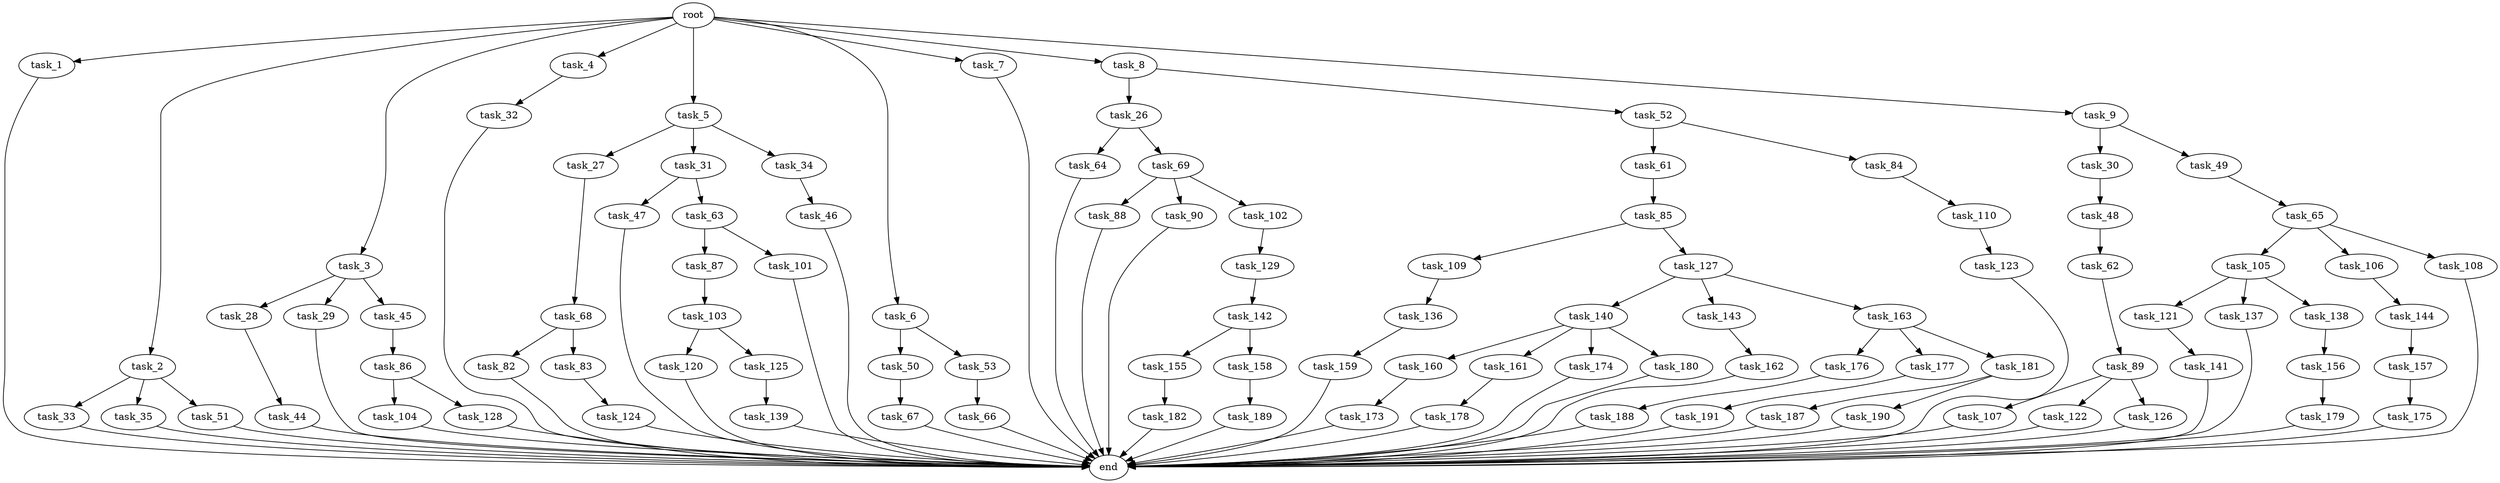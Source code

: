 digraph G {
  root [size="0.000000"];
  task_1 [size="10.240000"];
  task_2 [size="10.240000"];
  task_3 [size="10.240000"];
  task_4 [size="10.240000"];
  task_5 [size="10.240000"];
  task_6 [size="10.240000"];
  task_7 [size="10.240000"];
  task_8 [size="10.240000"];
  task_9 [size="10.240000"];
  task_26 [size="5497558138.880000"];
  task_27 [size="773094113.280000"];
  task_28 [size="5497558138.880000"];
  task_29 [size="5497558138.880000"];
  task_30 [size="5497558138.880000"];
  task_31 [size="773094113.280000"];
  task_32 [size="2147483648.000000"];
  task_33 [size="3092376453.120000"];
  task_34 [size="773094113.280000"];
  task_35 [size="3092376453.120000"];
  task_44 [size="6957847019.520000"];
  task_45 [size="5497558138.880000"];
  task_46 [size="773094113.280000"];
  task_47 [size="2147483648.000000"];
  task_48 [size="2147483648.000000"];
  task_49 [size="5497558138.880000"];
  task_50 [size="8589934592.000000"];
  task_51 [size="3092376453.120000"];
  task_52 [size="5497558138.880000"];
  task_53 [size="8589934592.000000"];
  task_61 [size="4209067950.080000"];
  task_62 [size="773094113.280000"];
  task_63 [size="2147483648.000000"];
  task_64 [size="1374389534.720000"];
  task_65 [size="8589934592.000000"];
  task_66 [size="4209067950.080000"];
  task_67 [size="1374389534.720000"];
  task_68 [size="4209067950.080000"];
  task_69 [size="1374389534.720000"];
  task_82 [size="1374389534.720000"];
  task_83 [size="1374389534.720000"];
  task_84 [size="4209067950.080000"];
  task_85 [size="343597383.680000"];
  task_86 [size="2147483648.000000"];
  task_87 [size="1374389534.720000"];
  task_88 [size="773094113.280000"];
  task_89 [size="4209067950.080000"];
  task_90 [size="773094113.280000"];
  task_101 [size="1374389534.720000"];
  task_102 [size="773094113.280000"];
  task_103 [size="343597383.680000"];
  task_104 [size="5497558138.880000"];
  task_105 [size="5497558138.880000"];
  task_106 [size="5497558138.880000"];
  task_107 [size="5497558138.880000"];
  task_108 [size="5497558138.880000"];
  task_109 [size="8589934592.000000"];
  task_110 [size="773094113.280000"];
  task_120 [size="3092376453.120000"];
  task_121 [size="1374389534.720000"];
  task_122 [size="5497558138.880000"];
  task_123 [size="343597383.680000"];
  task_124 [size="2147483648.000000"];
  task_125 [size="3092376453.120000"];
  task_126 [size="5497558138.880000"];
  task_127 [size="8589934592.000000"];
  task_128 [size="5497558138.880000"];
  task_129 [size="343597383.680000"];
  task_136 [size="5497558138.880000"];
  task_137 [size="1374389534.720000"];
  task_138 [size="1374389534.720000"];
  task_139 [size="343597383.680000"];
  task_140 [size="3092376453.120000"];
  task_141 [size="3092376453.120000"];
  task_142 [size="4209067950.080000"];
  task_143 [size="3092376453.120000"];
  task_144 [size="2147483648.000000"];
  task_155 [size="3092376453.120000"];
  task_156 [size="773094113.280000"];
  task_157 [size="2147483648.000000"];
  task_158 [size="3092376453.120000"];
  task_159 [size="773094113.280000"];
  task_160 [size="4209067950.080000"];
  task_161 [size="4209067950.080000"];
  task_162 [size="2147483648.000000"];
  task_163 [size="3092376453.120000"];
  task_173 [size="4209067950.080000"];
  task_174 [size="4209067950.080000"];
  task_175 [size="1374389534.720000"];
  task_176 [size="5497558138.880000"];
  task_177 [size="5497558138.880000"];
  task_178 [size="1374389534.720000"];
  task_179 [size="343597383.680000"];
  task_180 [size="4209067950.080000"];
  task_181 [size="5497558138.880000"];
  task_182 [size="6957847019.520000"];
  task_187 [size="4209067950.080000"];
  task_188 [size="2147483648.000000"];
  task_189 [size="6957847019.520000"];
  task_190 [size="4209067950.080000"];
  task_191 [size="8589934592.000000"];
  end [size="0.000000"];

  root -> task_1 [size="1.000000"];
  root -> task_2 [size="1.000000"];
  root -> task_3 [size="1.000000"];
  root -> task_4 [size="1.000000"];
  root -> task_5 [size="1.000000"];
  root -> task_6 [size="1.000000"];
  root -> task_7 [size="1.000000"];
  root -> task_8 [size="1.000000"];
  root -> task_9 [size="1.000000"];
  task_1 -> end [size="1.000000"];
  task_2 -> task_33 [size="301989888.000000"];
  task_2 -> task_35 [size="301989888.000000"];
  task_2 -> task_51 [size="301989888.000000"];
  task_3 -> task_28 [size="536870912.000000"];
  task_3 -> task_29 [size="536870912.000000"];
  task_3 -> task_45 [size="536870912.000000"];
  task_4 -> task_32 [size="209715200.000000"];
  task_5 -> task_27 [size="75497472.000000"];
  task_5 -> task_31 [size="75497472.000000"];
  task_5 -> task_34 [size="75497472.000000"];
  task_6 -> task_50 [size="838860800.000000"];
  task_6 -> task_53 [size="838860800.000000"];
  task_7 -> end [size="1.000000"];
  task_8 -> task_26 [size="536870912.000000"];
  task_8 -> task_52 [size="536870912.000000"];
  task_9 -> task_30 [size="536870912.000000"];
  task_9 -> task_49 [size="536870912.000000"];
  task_26 -> task_64 [size="134217728.000000"];
  task_26 -> task_69 [size="134217728.000000"];
  task_27 -> task_68 [size="411041792.000000"];
  task_28 -> task_44 [size="679477248.000000"];
  task_29 -> end [size="1.000000"];
  task_30 -> task_48 [size="209715200.000000"];
  task_31 -> task_47 [size="209715200.000000"];
  task_31 -> task_63 [size="209715200.000000"];
  task_32 -> end [size="1.000000"];
  task_33 -> end [size="1.000000"];
  task_34 -> task_46 [size="75497472.000000"];
  task_35 -> end [size="1.000000"];
  task_44 -> end [size="1.000000"];
  task_45 -> task_86 [size="209715200.000000"];
  task_46 -> end [size="1.000000"];
  task_47 -> end [size="1.000000"];
  task_48 -> task_62 [size="75497472.000000"];
  task_49 -> task_65 [size="838860800.000000"];
  task_50 -> task_67 [size="134217728.000000"];
  task_51 -> end [size="1.000000"];
  task_52 -> task_61 [size="411041792.000000"];
  task_52 -> task_84 [size="411041792.000000"];
  task_53 -> task_66 [size="411041792.000000"];
  task_61 -> task_85 [size="33554432.000000"];
  task_62 -> task_89 [size="411041792.000000"];
  task_63 -> task_87 [size="134217728.000000"];
  task_63 -> task_101 [size="134217728.000000"];
  task_64 -> end [size="1.000000"];
  task_65 -> task_105 [size="536870912.000000"];
  task_65 -> task_106 [size="536870912.000000"];
  task_65 -> task_108 [size="536870912.000000"];
  task_66 -> end [size="1.000000"];
  task_67 -> end [size="1.000000"];
  task_68 -> task_82 [size="134217728.000000"];
  task_68 -> task_83 [size="134217728.000000"];
  task_69 -> task_88 [size="75497472.000000"];
  task_69 -> task_90 [size="75497472.000000"];
  task_69 -> task_102 [size="75497472.000000"];
  task_82 -> end [size="1.000000"];
  task_83 -> task_124 [size="209715200.000000"];
  task_84 -> task_110 [size="75497472.000000"];
  task_85 -> task_109 [size="838860800.000000"];
  task_85 -> task_127 [size="838860800.000000"];
  task_86 -> task_104 [size="536870912.000000"];
  task_86 -> task_128 [size="536870912.000000"];
  task_87 -> task_103 [size="33554432.000000"];
  task_88 -> end [size="1.000000"];
  task_89 -> task_107 [size="536870912.000000"];
  task_89 -> task_122 [size="536870912.000000"];
  task_89 -> task_126 [size="536870912.000000"];
  task_90 -> end [size="1.000000"];
  task_101 -> end [size="1.000000"];
  task_102 -> task_129 [size="33554432.000000"];
  task_103 -> task_120 [size="301989888.000000"];
  task_103 -> task_125 [size="301989888.000000"];
  task_104 -> end [size="1.000000"];
  task_105 -> task_121 [size="134217728.000000"];
  task_105 -> task_137 [size="134217728.000000"];
  task_105 -> task_138 [size="134217728.000000"];
  task_106 -> task_144 [size="209715200.000000"];
  task_107 -> end [size="1.000000"];
  task_108 -> end [size="1.000000"];
  task_109 -> task_136 [size="536870912.000000"];
  task_110 -> task_123 [size="33554432.000000"];
  task_120 -> end [size="1.000000"];
  task_121 -> task_141 [size="301989888.000000"];
  task_122 -> end [size="1.000000"];
  task_123 -> end [size="1.000000"];
  task_124 -> end [size="1.000000"];
  task_125 -> task_139 [size="33554432.000000"];
  task_126 -> end [size="1.000000"];
  task_127 -> task_140 [size="301989888.000000"];
  task_127 -> task_143 [size="301989888.000000"];
  task_127 -> task_163 [size="301989888.000000"];
  task_128 -> end [size="1.000000"];
  task_129 -> task_142 [size="411041792.000000"];
  task_136 -> task_159 [size="75497472.000000"];
  task_137 -> end [size="1.000000"];
  task_138 -> task_156 [size="75497472.000000"];
  task_139 -> end [size="1.000000"];
  task_140 -> task_160 [size="411041792.000000"];
  task_140 -> task_161 [size="411041792.000000"];
  task_140 -> task_174 [size="411041792.000000"];
  task_140 -> task_180 [size="411041792.000000"];
  task_141 -> end [size="1.000000"];
  task_142 -> task_155 [size="301989888.000000"];
  task_142 -> task_158 [size="301989888.000000"];
  task_143 -> task_162 [size="209715200.000000"];
  task_144 -> task_157 [size="209715200.000000"];
  task_155 -> task_182 [size="679477248.000000"];
  task_156 -> task_179 [size="33554432.000000"];
  task_157 -> task_175 [size="134217728.000000"];
  task_158 -> task_189 [size="679477248.000000"];
  task_159 -> end [size="1.000000"];
  task_160 -> task_173 [size="411041792.000000"];
  task_161 -> task_178 [size="134217728.000000"];
  task_162 -> end [size="1.000000"];
  task_163 -> task_176 [size="536870912.000000"];
  task_163 -> task_177 [size="536870912.000000"];
  task_163 -> task_181 [size="536870912.000000"];
  task_173 -> end [size="1.000000"];
  task_174 -> end [size="1.000000"];
  task_175 -> end [size="1.000000"];
  task_176 -> task_188 [size="209715200.000000"];
  task_177 -> task_191 [size="838860800.000000"];
  task_178 -> end [size="1.000000"];
  task_179 -> end [size="1.000000"];
  task_180 -> end [size="1.000000"];
  task_181 -> task_187 [size="411041792.000000"];
  task_181 -> task_190 [size="411041792.000000"];
  task_182 -> end [size="1.000000"];
  task_187 -> end [size="1.000000"];
  task_188 -> end [size="1.000000"];
  task_189 -> end [size="1.000000"];
  task_190 -> end [size="1.000000"];
  task_191 -> end [size="1.000000"];
}
